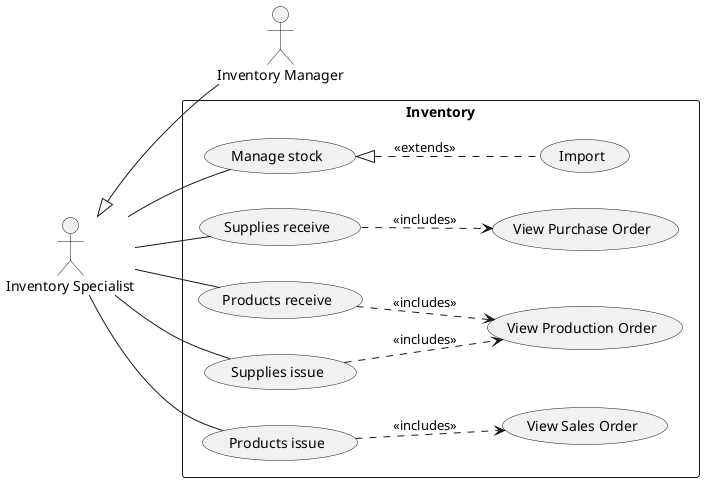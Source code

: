 @startuml inventory
left to right direction

:Inventory Manager: as im
:Inventory Specialist: as is
is <|-- im

rectangle Inventory {
    is -- (Manage stock)
    (Manage stock) <|.. (Import) : <<extends>>

    is -- (Supplies receive)
    (Supplies receive) ..> (View Purchase Order) : <<includes>>
    is -- (Products receive)
    (Products receive) ..> (View Production Order) : <<includes>>

    is -- (Supplies issue)
    (Supplies issue) ..> (View Production Order) : <<includes>>
    is -- (Products issue)
    (Products issue) ..> (View Sales Order) : <<includes>>
}
@enduml
